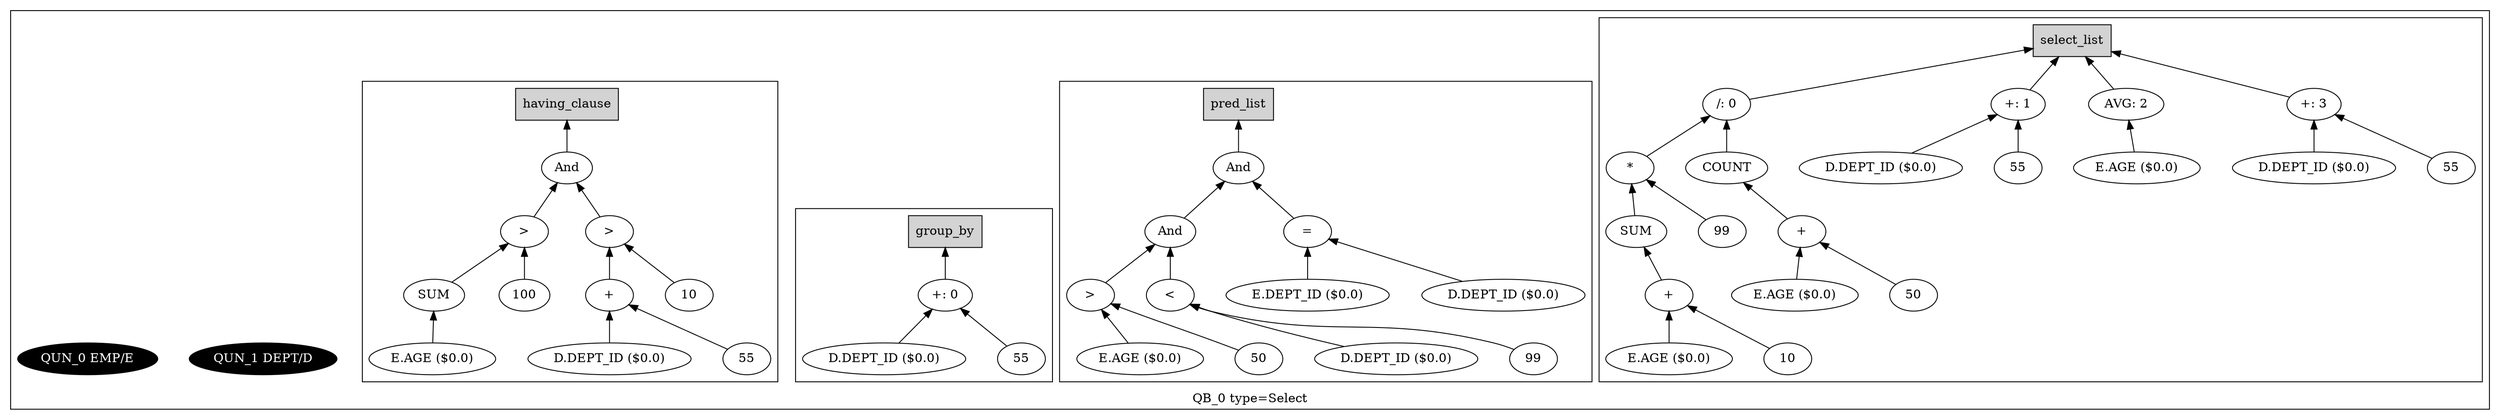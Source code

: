 digraph example1 {
    rankdir=BT;
    nodesep=0.5;
    ordering="in";
  subgraph cluster_QB_0 {
    "QB_0_selectlist"[label="select_list",shape=box,style=filled];
  subgraph cluster_select_listQB_0 {
    exprnodeExprKey11v1[label="/: 0"];
    exprnodeExprKey6v1 -> exprnodeExprKey11v1;
    exprnodeExprKey6v1[label="*"];
    exprnodeExprKey4v1 -> exprnodeExprKey6v1;
    exprnodeExprKey4v1[label="SUM"];
    exprnodeExprKey3v1 -> exprnodeExprKey4v1;
    exprnodeExprKey3v1[label="+"];
    exprnodeExprKey1v1 -> exprnodeExprKey3v1;
    exprnodeExprKey1v1[label="E.AGE ($0.0)"];
    exprnodeExprKey2v1 -> exprnodeExprKey3v1;
    exprnodeExprKey2v1[label="10"];
    exprnodeExprKey5v1 -> exprnodeExprKey6v1;
    exprnodeExprKey5v1[label="99"];
    exprnodeExprKey10v1 -> exprnodeExprKey11v1;
    exprnodeExprKey10v1[label="COUNT"];
    exprnodeExprKey9v1 -> exprnodeExprKey10v1;
    exprnodeExprKey9v1[label="+"];
    exprnodeExprKey7v1 -> exprnodeExprKey9v1;
    exprnodeExprKey7v1[label="E.AGE ($0.0)"];
    exprnodeExprKey8v1 -> exprnodeExprKey9v1;
    exprnodeExprKey8v1[label="50"];
    exprnodeExprKey11v1 -> "QB_0_selectlist";
    exprnodeExprKey14v1[label="+: 1"];
    exprnodeExprKey12v1 -> exprnodeExprKey14v1;
    exprnodeExprKey12v1[label="D.DEPT_ID ($0.0)"];
    exprnodeExprKey13v1 -> exprnodeExprKey14v1;
    exprnodeExprKey13v1[label="55"];
    exprnodeExprKey14v1 -> "QB_0_selectlist";
    exprnodeExprKey16v1[label="AVG: 2"];
    exprnodeExprKey15v1 -> exprnodeExprKey16v1;
    exprnodeExprKey15v1[label="E.AGE ($0.0)"];
    exprnodeExprKey16v1 -> "QB_0_selectlist";
    exprnodeExprKey19v1[label="+: 3"];
    exprnodeExprKey17v1 -> exprnodeExprKey19v1;
    exprnodeExprKey17v1[label="D.DEPT_ID ($0.0)"];
    exprnodeExprKey18v1 -> exprnodeExprKey19v1;
    exprnodeExprKey18v1[label="55"];
    exprnodeExprKey19v1 -> "QB_0_selectlist";
}
    "QUN_1"[label="QUN_1 DEPT/D", fillcolor=black, fontcolor=white, style=filled]
    "QUN_0"[label="QUN_0 EMP/E", fillcolor=black, fontcolor=white, style=filled]
  subgraph cluster_pred_listQB_0 {
    exprnodeExprKey30v1[label="And"];
    exprnodeExprKey26v1 -> exprnodeExprKey30v1;
    exprnodeExprKey26v1[label="And"];
    exprnodeExprKey22v1 -> exprnodeExprKey26v1;
    exprnodeExprKey22v1[label=">"];
    exprnodeExprKey20v1 -> exprnodeExprKey22v1;
    exprnodeExprKey20v1[label="E.AGE ($0.0)"];
    exprnodeExprKey21v1 -> exprnodeExprKey22v1;
    exprnodeExprKey21v1[label="50"];
    exprnodeExprKey25v1 -> exprnodeExprKey26v1;
    exprnodeExprKey25v1[label="<"];
    exprnodeExprKey23v1 -> exprnodeExprKey25v1;
    exprnodeExprKey23v1[label="D.DEPT_ID ($0.0)"];
    exprnodeExprKey24v1 -> exprnodeExprKey25v1;
    exprnodeExprKey24v1[label="99"];
    exprnodeExprKey29v1 -> exprnodeExprKey30v1;
    exprnodeExprKey29v1[label="="];
    exprnodeExprKey27v1 -> exprnodeExprKey29v1;
    exprnodeExprKey27v1[label="E.DEPT_ID ($0.0)"];
    exprnodeExprKey28v1 -> exprnodeExprKey29v1;
    exprnodeExprKey28v1[label="D.DEPT_ID ($0.0)"];
    exprnodeExprKey30v1 -> QB_0_pred_list;
    "QB_0_pred_list"[label="pred_list",shape=box,style=filled];
}
  subgraph cluster_group_byQB_0 {
    "QB_0_group_by"[label="group_by",shape=box,style=filled];
    exprnodeExprKey33v1[label="+: 0"];
    exprnodeExprKey31v1 -> exprnodeExprKey33v1;
    exprnodeExprKey31v1[label="D.DEPT_ID ($0.0)"];
    exprnodeExprKey32v1 -> exprnodeExprKey33v1;
    exprnodeExprKey32v1[label="55"];
    exprnodeExprKey33v1 -> "QB_0_group_by";
}
  subgraph cluster_having_clauseQB_0 {
    exprnodeExprKey43v1[label="And"];
    exprnodeExprKey37v1 -> exprnodeExprKey43v1;
    exprnodeExprKey37v1[label=">"];
    exprnodeExprKey35v1 -> exprnodeExprKey37v1;
    exprnodeExprKey35v1[label="SUM"];
    exprnodeExprKey34v1 -> exprnodeExprKey35v1;
    exprnodeExprKey34v1[label="E.AGE ($0.0)"];
    exprnodeExprKey36v1 -> exprnodeExprKey37v1;
    exprnodeExprKey36v1[label="100"];
    exprnodeExprKey42v1 -> exprnodeExprKey43v1;
    exprnodeExprKey42v1[label=">"];
    exprnodeExprKey40v1 -> exprnodeExprKey42v1;
    exprnodeExprKey40v1[label="+"];
    exprnodeExprKey38v1 -> exprnodeExprKey40v1;
    exprnodeExprKey38v1[label="D.DEPT_ID ($0.0)"];
    exprnodeExprKey39v1 -> exprnodeExprKey40v1;
    exprnodeExprKey39v1[label="55"];
    exprnodeExprKey41v1 -> exprnodeExprKey42v1;
    exprnodeExprKey41v1[label="10"];
    exprnodeExprKey43v1 -> QB_0_having_clause;
    "QB_0_having_clause"[label="having_clause",shape=box,style=filled];
}
    label = "QB_0 type=Select";
}
}

